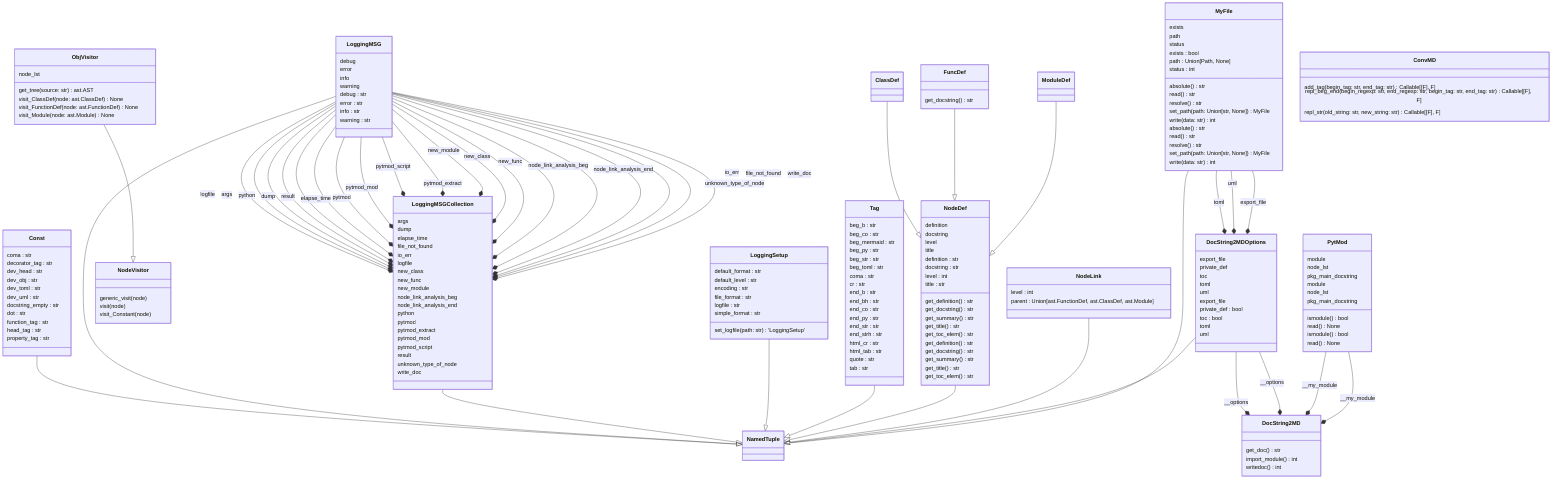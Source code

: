 classDiagram
  class DocString2MDOptions {
    export_file
    private_def
    toc
    toml
    uml
  }
  class LoggingMSG {
    debug
    error
    info
    warning
  }
  class MyFile {
    exists
    path
    status
    absolute() str
    read() str
    resolve() str
    set_path(path: Union[str, None]) MyFile
    write(data: str) int
  }
  class NodeDef {
    definition
    docstring
    level
    title
    get_definition() str
    get_docstring() str
    get_summary() str
    get_title() str
    get_toc_elem() str
  }
  class NodeVisitor {
    generic_visit(node)
    visit(node)
    visit_Constant(node)
  }
  class PytMod {
    module
    node_lst
    pkg_main_docstring
    ismodule() bool
    read() None
  }
  class Const {
    coma : str
    decorator_tag : str
    dev_head : str
    dev_obj : str
    dev_toml : str
    dev_uml : str
    docstring_empty : str
    dot : str
    function_tag : str
    head_tag : str
    property_tag : str
  }
  class LoggingMSG {
    debug : str
    error : str
    info : str
    warning : str
  }
  class LoggingMSGCollection {
    args
    dump
    elapse_time
    file_not_found
    io_err
    logfile
    new_class
    new_func
    new_module
    node_link_analysis_beg
    node_link_analysis_end
    python
    pytmod
    pytmod_extract
    pytmod_mod
    pytmod_script
    result
    unknown_type_of_node
    write_doc
  }
  class LoggingSetup {
    default_format : str
    default_level : str
    encoding : str
    file_format : str
    logfile : str
    simple_format : str
    set_logfile(path: str) 'LoggingSetup'
  }
  class Tag {
    beg_b : str
    beg_co : str
    beg_mermaid : str
    beg_py : str
    beg_str : str
    beg_toml : str
    coma : str
    cr : str
    end_b : str
    end_bh : str
    end_co : str
    end_py : str
    end_str : str
    end_strh : str
    html_cr : str
    html_tab : str
    quote : str
    tab : str
  }
  class ClassDef {
  }
  class FuncDef {
    get_docstring() str
  }
  class ModuleDef {
  }
  class NodeDef {
    definition : str
    docstring : str
    level : int
    title : str
    get_definition() str
    get_docstring() str
    get_summary() str
    get_title() str
    get_toc_elem() str
  }
  class NodeLink {
    level : int
    parent : Union[ast.FunctionDef, ast.ClassDef, ast.Module]
  }
  class ObjVisitor {
    node_lst
    get_tree(source: str) ast.AST
    visit_ClassDef(node: ast.ClassDef) None
    visit_FunctionDef(node: ast.FunctionDef) None
    visit_Module(node: ast.Module) None
  }
  class ConvMD {
    add_tag(begin_tag: str, end_tag: str) Callable[[F], F]
    repl_beg_end(begin_regexp: str, end_regexp: str, begin_tag: str, end_tag: str) Callable[[F], F]
    repl_str(old_string: str, new_string: str) Callable[[F], F]
  }
  class DocString2MD {
    get_doc() str
    import_module() int
    writedoc() int
  }
  class DocString2MDOptions {
    export_file
    private_def : bool
    toc : bool
    toml
    uml
  }
  class MyFile {
    exists : bool
    path : Union[Path, None]
    status : int
    absolute() str
    read() str
    resolve() str
    set_path(path: Union[str, None]) MyFile
    write(data: str) int
  }
  class PytMod {
    module
    node_lst
    pkg_main_docstring
    ismodule() bool
    read() None
  }
  class NamedTuple {
  }
  Const --|> NamedTuple
  LoggingMSG --|> NamedTuple
  LoggingMSGCollection --|> NamedTuple
  LoggingSetup --|> NamedTuple
  Tag --|> NamedTuple
  ClassDef --|> NodeDef
  FuncDef --|> NodeDef
  ModuleDef --|> NodeDef
  NodeDef --|> NamedTuple
  NodeLink --|> NamedTuple
  ObjVisitor --|> NodeVisitor
  DocString2MDOptions --|> NamedTuple
  MyFile --|> NamedTuple
  DocString2MDOptions --* DocString2MD : __options
  DocString2MDOptions --* DocString2MD : __options
  LoggingMSG --* LoggingMSGCollection : logfile
  LoggingMSG --* LoggingMSGCollection : args
  LoggingMSG --* LoggingMSGCollection : python
  LoggingMSG --* LoggingMSGCollection : dump
  LoggingMSG --* LoggingMSGCollection : result
  LoggingMSG --* LoggingMSGCollection : elapse_time
  LoggingMSG --* LoggingMSGCollection : pytmod
  LoggingMSG --* LoggingMSGCollection : pytmod_mod
  LoggingMSG --* LoggingMSGCollection : pytmod_script
  LoggingMSG --* LoggingMSGCollection : pytmod_extract
  LoggingMSG --* LoggingMSGCollection : new_module
  LoggingMSG --* LoggingMSGCollection : new_class
  LoggingMSG --* LoggingMSGCollection : new_func
  LoggingMSG --* LoggingMSGCollection : node_link_analysis_beg
  LoggingMSG --* LoggingMSGCollection : node_link_analysis_end
  LoggingMSG --* LoggingMSGCollection : unknown_type_of_node
  LoggingMSG --* LoggingMSGCollection : io_err
  LoggingMSG --* LoggingMSGCollection : file_not_found
  LoggingMSG --* LoggingMSGCollection : write_doc
  MyFile --* DocString2MDOptions : toml
  MyFile --* DocString2MDOptions : uml
  MyFile --* DocString2MDOptions : export_file
  PytMod --* DocString2MD : __my_module
  PytMod --* DocString2MD : __my_module